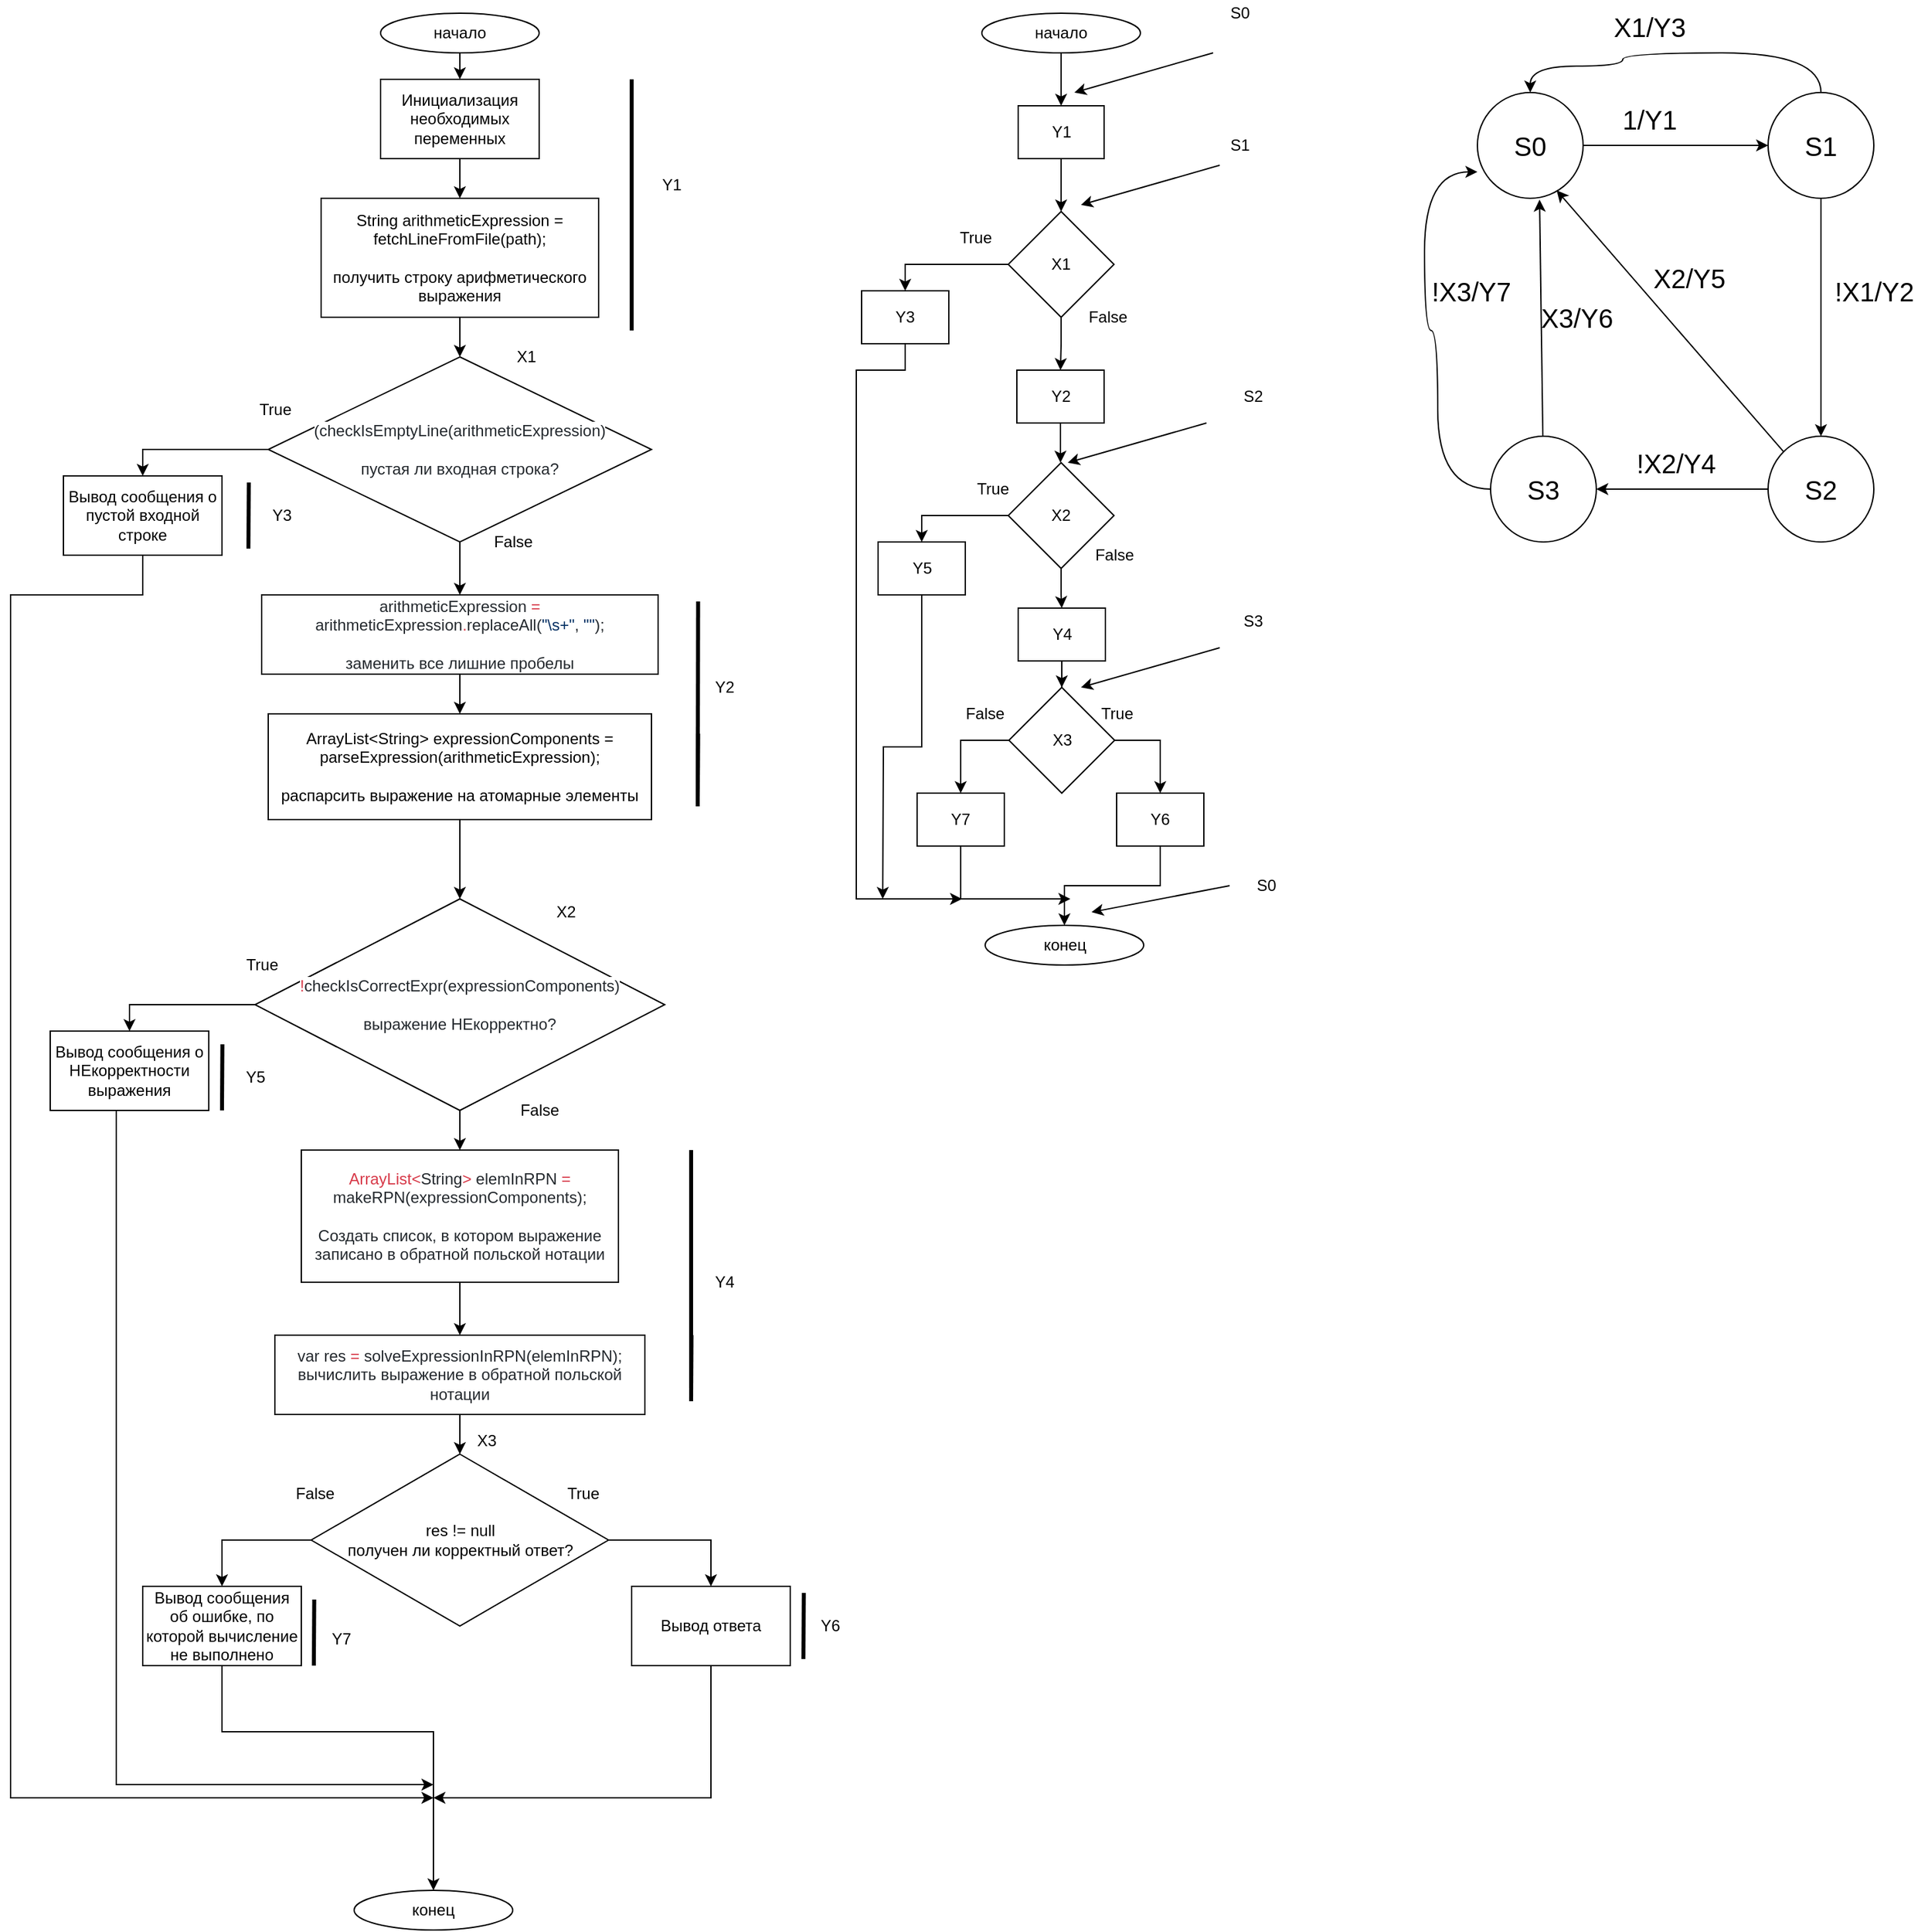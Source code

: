 <mxfile version="13.6.6" type="device"><diagram id="0X5pdIrruTc1p8o-r9AV" name="Page-1"><mxGraphModel dx="2249" dy="762" grid="1" gridSize="10" guides="1" tooltips="1" connect="1" arrows="1" fold="1" page="1" pageScale="1" pageWidth="827" pageHeight="1169" math="0" shadow="0"><root><mxCell id="0"/><mxCell id="1" parent="0"/><mxCell id="WokrP2C7Ba5T9e_m5TI--10" style="edgeStyle=orthogonalEdgeStyle;rounded=0;orthogonalLoop=1;jettySize=auto;html=1;exitX=0.5;exitY=1;exitDx=0;exitDy=0;entryX=0.5;entryY=0;entryDx=0;entryDy=0;" edge="1" parent="1" source="WokrP2C7Ba5T9e_m5TI--1" target="WokrP2C7Ba5T9e_m5TI--3"><mxGeometry relative="1" as="geometry"/></mxCell><mxCell id="WokrP2C7Ba5T9e_m5TI--1" value="начало" style="ellipse;whiteSpace=wrap;html=1;" vertex="1" parent="1"><mxGeometry x="100" y="20" width="120" height="30" as="geometry"/></mxCell><mxCell id="WokrP2C7Ba5T9e_m5TI--2" value="конец" style="ellipse;whiteSpace=wrap;html=1;" vertex="1" parent="1"><mxGeometry x="80" y="1440" width="120" height="30" as="geometry"/></mxCell><mxCell id="WokrP2C7Ba5T9e_m5TI--11" style="edgeStyle=orthogonalEdgeStyle;rounded=0;orthogonalLoop=1;jettySize=auto;html=1;entryX=0.5;entryY=0;entryDx=0;entryDy=0;" edge="1" parent="1" source="WokrP2C7Ba5T9e_m5TI--3" target="WokrP2C7Ba5T9e_m5TI--4"><mxGeometry relative="1" as="geometry"/></mxCell><mxCell id="WokrP2C7Ba5T9e_m5TI--3" value="Инициализация необходимых переменных" style="rounded=0;whiteSpace=wrap;html=1;" vertex="1" parent="1"><mxGeometry x="100" y="70" width="120" height="60" as="geometry"/></mxCell><mxCell id="WokrP2C7Ba5T9e_m5TI--12" style="edgeStyle=orthogonalEdgeStyle;rounded=0;orthogonalLoop=1;jettySize=auto;html=1;" edge="1" parent="1" source="WokrP2C7Ba5T9e_m5TI--4" target="WokrP2C7Ba5T9e_m5TI--5"><mxGeometry relative="1" as="geometry"/></mxCell><mxCell id="WokrP2C7Ba5T9e_m5TI--4" value="&lt;span style=&quot;background-color: rgb(255 , 255 , 255)&quot;&gt; &lt;/span&gt;&lt;span class=&quot;pl-smi&quot; style=&quot;box-sizing: border-box ; background-color: rgb(255 , 255 , 255)&quot;&gt;String&lt;/span&gt;&lt;span style=&quot;background-color: rgb(255 , 255 , 255)&quot;&gt; arithmeticExpression &lt;/span&gt;&lt;span class=&quot;pl-k&quot; style=&quot;box-sizing: border-box ; background-color: rgb(255 , 255 , 255)&quot;&gt;=&lt;/span&gt;&lt;span style=&quot;background-color: rgb(255 , 255 , 255)&quot;&gt; &lt;/span&gt;&lt;span class=&quot;pl-token&quot; style=&quot;box-sizing: border-box ; background-color: rgb(255 , 255 , 255)&quot;&gt;fetchLineFromFile&lt;/span&gt;&lt;span style=&quot;background-color: rgb(255 , 255 , 255)&quot;&gt;(path);&lt;br&gt;&lt;br&gt;получить строку арифметического выражения&lt;br&gt;&lt;/span&gt;" style="whiteSpace=wrap;html=1;" vertex="1" parent="1"><mxGeometry x="55" y="160" width="210" height="90" as="geometry"/></mxCell><mxCell id="WokrP2C7Ba5T9e_m5TI--13" style="edgeStyle=orthogonalEdgeStyle;rounded=0;orthogonalLoop=1;jettySize=auto;html=1;" edge="1" parent="1" source="WokrP2C7Ba5T9e_m5TI--5" target="WokrP2C7Ba5T9e_m5TI--9"><mxGeometry relative="1" as="geometry"/></mxCell><mxCell id="WokrP2C7Ba5T9e_m5TI--37" style="edgeStyle=orthogonalEdgeStyle;rounded=0;orthogonalLoop=1;jettySize=auto;html=1;exitX=0;exitY=0.5;exitDx=0;exitDy=0;" edge="1" parent="1" source="WokrP2C7Ba5T9e_m5TI--5" target="WokrP2C7Ba5T9e_m5TI--36"><mxGeometry relative="1" as="geometry"><Array as="points"><mxPoint x="-80" y="350"/></Array></mxGeometry></mxCell><mxCell id="WokrP2C7Ba5T9e_m5TI--5" value="&lt;span style=&quot;color: rgb(36 , 41 , 46) ; font-family: , &amp;#34;consolas&amp;#34; , &amp;#34;liberation mono&amp;#34; , &amp;#34;menlo&amp;#34; , monospace ; background-color: rgb(255 , 255 , 255)&quot;&gt;(&lt;/span&gt;&lt;span class=&quot;pl-token&quot; style=&quot;box-sizing: border-box ; color: rgb(36 , 41 , 46) ; font-family: , &amp;#34;consolas&amp;#34; , &amp;#34;liberation mono&amp;#34; , &amp;#34;menlo&amp;#34; , monospace ; background-color: rgb(255 , 255 , 255)&quot;&gt;checkIsEmptyLine&lt;/span&gt;&lt;span style=&quot;color: rgb(36 , 41 , 46) ; font-family: , &amp;#34;consolas&amp;#34; , &amp;#34;liberation mono&amp;#34; , &amp;#34;menlo&amp;#34; , monospace ; background-color: rgb(255 , 255 , 255)&quot;&gt;(arithmeticExpression)&lt;br&gt;&lt;br&gt;пустая ли входная строка?&lt;br&gt;&lt;/span&gt;" style="rhombus;whiteSpace=wrap;html=1;" vertex="1" parent="1"><mxGeometry x="15" y="280" width="290" height="140" as="geometry"/></mxCell><mxCell id="WokrP2C7Ba5T9e_m5TI--6" value="True" style="text;html=1;align=center;verticalAlign=middle;resizable=0;points=[];autosize=1;" vertex="1" parent="1"><mxGeometry y="310" width="40" height="20" as="geometry"/></mxCell><mxCell id="WokrP2C7Ba5T9e_m5TI--8" value="False" style="text;html=1;align=center;verticalAlign=middle;resizable=0;points=[];autosize=1;" vertex="1" parent="1"><mxGeometry x="180" y="410" width="40" height="20" as="geometry"/></mxCell><mxCell id="WokrP2C7Ba5T9e_m5TI--15" style="edgeStyle=orthogonalEdgeStyle;rounded=0;orthogonalLoop=1;jettySize=auto;html=1;" edge="1" parent="1" source="WokrP2C7Ba5T9e_m5TI--9" target="WokrP2C7Ba5T9e_m5TI--14"><mxGeometry relative="1" as="geometry"/></mxCell><mxCell id="WokrP2C7Ba5T9e_m5TI--9" value="&lt;span style=&quot;color: rgb(36 , 41 , 46) ; font-family: , &amp;#34;consolas&amp;#34; , &amp;#34;liberation mono&amp;#34; , &amp;#34;menlo&amp;#34; , monospace ; background-color: rgb(255 , 255 , 255)&quot;&gt;arithmeticExpression &lt;/span&gt;&lt;span class=&quot;pl-k&quot; style=&quot;box-sizing: border-box ; color: rgb(215 , 58 , 73) ; font-family: , &amp;#34;consolas&amp;#34; , &amp;#34;liberation mono&amp;#34; , &amp;#34;menlo&amp;#34; , monospace ; background-color: rgb(255 , 255 , 255)&quot;&gt;=&lt;/span&gt;&lt;span style=&quot;color: rgb(36 , 41 , 46) ; font-family: , &amp;#34;consolas&amp;#34; , &amp;#34;liberation mono&amp;#34; , &amp;#34;menlo&amp;#34; , monospace ; background-color: rgb(255 , 255 , 255)&quot;&gt; arithmeticExpression&lt;/span&gt;&lt;span class=&quot;pl-k&quot; style=&quot;box-sizing: border-box ; color: rgb(215 , 58 , 73) ; font-family: , &amp;#34;consolas&amp;#34; , &amp;#34;liberation mono&amp;#34; , &amp;#34;menlo&amp;#34; , monospace ; background-color: rgb(255 , 255 , 255)&quot;&gt;.&lt;/span&gt;&lt;span style=&quot;color: rgb(36 , 41 , 46) ; font-family: , &amp;#34;consolas&amp;#34; , &amp;#34;liberation mono&amp;#34; , &amp;#34;menlo&amp;#34; , monospace ; background-color: rgb(255 , 255 , 255)&quot;&gt;replaceAll(&lt;/span&gt;&lt;span class=&quot;pl-s&quot; style=&quot;box-sizing: border-box ; color: rgb(3 , 47 , 98) ; font-family: , &amp;#34;consolas&amp;#34; , &amp;#34;liberation mono&amp;#34; , &amp;#34;menlo&amp;#34; , monospace ; background-color: rgb(255 , 255 , 255)&quot;&gt;&lt;span class=&quot;pl-pds&quot; style=&quot;box-sizing: border-box&quot;&gt;&quot;&lt;/span&gt;&lt;span class=&quot;pl-cce&quot; style=&quot;box-sizing: border-box&quot;&gt;\\&lt;/span&gt;s+&lt;span class=&quot;pl-pds&quot; style=&quot;box-sizing: border-box&quot;&gt;&quot;&lt;/span&gt;&lt;/span&gt;&lt;span style=&quot;color: rgb(36 , 41 , 46) ; font-family: , &amp;#34;consolas&amp;#34; , &amp;#34;liberation mono&amp;#34; , &amp;#34;menlo&amp;#34; , monospace ; background-color: rgb(255 , 255 , 255)&quot;&gt;, &lt;/span&gt;&lt;span class=&quot;pl-s&quot; style=&quot;box-sizing: border-box ; color: rgb(3 , 47 , 98) ; font-family: , &amp;#34;consolas&amp;#34; , &amp;#34;liberation mono&amp;#34; , &amp;#34;menlo&amp;#34; , monospace ; background-color: rgb(255 , 255 , 255)&quot;&gt;&lt;span class=&quot;pl-pds&quot; style=&quot;box-sizing: border-box&quot;&gt;&quot;&lt;/span&gt;&lt;span class=&quot;pl-pds&quot; style=&quot;box-sizing: border-box&quot;&gt;&quot;&lt;/span&gt;&lt;/span&gt;&lt;span style=&quot;color: rgb(36 , 41 , 46) ; font-family: , &amp;#34;consolas&amp;#34; , &amp;#34;liberation mono&amp;#34; , &amp;#34;menlo&amp;#34; , monospace ; background-color: rgb(255 , 255 , 255)&quot;&gt;);&lt;br&gt;&lt;br&gt;заменить все лишние пробелы&lt;br&gt;&lt;/span&gt;" style="whiteSpace=wrap;html=1;" vertex="1" parent="1"><mxGeometry x="10" y="460" width="300" height="60" as="geometry"/></mxCell><mxCell id="WokrP2C7Ba5T9e_m5TI--21" style="edgeStyle=orthogonalEdgeStyle;rounded=0;orthogonalLoop=1;jettySize=auto;html=1;entryX=0.5;entryY=0;entryDx=0;entryDy=0;" edge="1" parent="1" source="WokrP2C7Ba5T9e_m5TI--14" target="WokrP2C7Ba5T9e_m5TI--16"><mxGeometry relative="1" as="geometry"/></mxCell><mxCell id="WokrP2C7Ba5T9e_m5TI--14" value="&lt;span style=&quot;background-color: rgb(255 , 255 , 255)&quot;&gt; &lt;/span&gt;&lt;span class=&quot;pl-k&quot; style=&quot;box-sizing: border-box ; background-color: rgb(255 , 255 , 255)&quot;&gt;ArrayList&amp;lt;&lt;span class=&quot;pl-smi&quot; style=&quot;box-sizing: border-box&quot;&gt;String&lt;/span&gt;&amp;gt;&lt;/span&gt;&lt;span style=&quot;background-color: rgb(255 , 255 , 255)&quot;&gt; expressionComponents &lt;/span&gt;&lt;span class=&quot;pl-k&quot; style=&quot;box-sizing: border-box ; background-color: rgb(255 , 255 , 255)&quot;&gt;=&lt;/span&gt;&lt;span style=&quot;background-color: rgb(255 , 255 , 255)&quot;&gt; &lt;/span&gt;&lt;span class=&quot;pl-token&quot; style=&quot;box-sizing: border-box ; background-color: rgb(255 , 255 , 255)&quot;&gt;parseExpression&lt;/span&gt;&lt;span style=&quot;background-color: rgb(255 , 255 , 255)&quot;&gt;(arithmeticExpression);&lt;br&gt;&lt;br&gt;распарсить выражение на атомарные элементы&lt;br&gt;&lt;/span&gt;" style="whiteSpace=wrap;html=1;" vertex="1" parent="1"><mxGeometry x="15" y="550" width="290" height="80" as="geometry"/></mxCell><mxCell id="WokrP2C7Ba5T9e_m5TI--23" style="edgeStyle=orthogonalEdgeStyle;rounded=0;orthogonalLoop=1;jettySize=auto;html=1;entryX=0.5;entryY=0;entryDx=0;entryDy=0;" edge="1" parent="1" source="WokrP2C7Ba5T9e_m5TI--16" target="WokrP2C7Ba5T9e_m5TI--22"><mxGeometry relative="1" as="geometry"/></mxCell><mxCell id="WokrP2C7Ba5T9e_m5TI--35" style="edgeStyle=orthogonalEdgeStyle;rounded=0;orthogonalLoop=1;jettySize=auto;html=1;entryX=0.5;entryY=0;entryDx=0;entryDy=0;" edge="1" parent="1" source="WokrP2C7Ba5T9e_m5TI--16" target="WokrP2C7Ba5T9e_m5TI--34"><mxGeometry relative="1" as="geometry"/></mxCell><mxCell id="WokrP2C7Ba5T9e_m5TI--16" value="&lt;span class=&quot;pl-k&quot; style=&quot;box-sizing: border-box ; color: rgb(215 , 58 , 73) ; font-family: , &amp;#34;consolas&amp;#34; , &amp;#34;liberation mono&amp;#34; , &amp;#34;menlo&amp;#34; , monospace ; background-color: rgb(255 , 255 , 255)&quot;&gt;!&lt;/span&gt;&lt;span style=&quot;color: rgb(36 , 41 , 46) ; font-family: , &amp;#34;consolas&amp;#34; , &amp;#34;liberation mono&amp;#34; , &amp;#34;menlo&amp;#34; , monospace ; background-color: rgb(255 , 255 , 255)&quot;&gt;&lt;/span&gt;&lt;span class=&quot;pl-token&quot; style=&quot;box-sizing: border-box ; color: rgb(36 , 41 , 46) ; font-family: , &amp;#34;consolas&amp;#34; , &amp;#34;liberation mono&amp;#34; , &amp;#34;menlo&amp;#34; , monospace ; background-color: rgb(255 , 255 , 255)&quot;&gt;checkIsCorrectExpr&lt;/span&gt;&lt;span style=&quot;color: rgb(36 , 41 , 46) ; font-family: , &amp;#34;consolas&amp;#34; , &amp;#34;liberation mono&amp;#34; , &amp;#34;menlo&amp;#34; , monospace ; background-color: rgb(255 , 255 , 255)&quot;&gt;(expressionComponents)&lt;br&gt;&lt;br&gt;выражение НЕкорректно?&lt;br&gt;&lt;/span&gt;" style="rhombus;whiteSpace=wrap;html=1;" vertex="1" parent="1"><mxGeometry x="5" y="690" width="310" height="160" as="geometry"/></mxCell><mxCell id="WokrP2C7Ba5T9e_m5TI--17" value="True" style="text;html=1;align=center;verticalAlign=middle;resizable=0;points=[];autosize=1;" vertex="1" parent="1"><mxGeometry x="-10" y="730" width="40" height="20" as="geometry"/></mxCell><mxCell id="WokrP2C7Ba5T9e_m5TI--20" value="False" style="text;html=1;align=center;verticalAlign=middle;resizable=0;points=[];autosize=1;" vertex="1" parent="1"><mxGeometry x="200" y="840" width="40" height="20" as="geometry"/></mxCell><mxCell id="WokrP2C7Ba5T9e_m5TI--25" style="edgeStyle=orthogonalEdgeStyle;rounded=0;orthogonalLoop=1;jettySize=auto;html=1;entryX=0.5;entryY=0;entryDx=0;entryDy=0;" edge="1" parent="1" source="WokrP2C7Ba5T9e_m5TI--22" target="WokrP2C7Ba5T9e_m5TI--24"><mxGeometry relative="1" as="geometry"/></mxCell><mxCell id="WokrP2C7Ba5T9e_m5TI--22" value="&lt;span class=&quot;pl-k&quot; style=&quot;box-sizing: border-box ; color: rgb(215 , 58 , 73) ; font-family: , &amp;#34;consolas&amp;#34; , &amp;#34;liberation mono&amp;#34; , &amp;#34;menlo&amp;#34; , monospace ; background-color: rgb(255 , 255 , 255)&quot;&gt;ArrayList&amp;lt;&lt;span class=&quot;pl-smi&quot; style=&quot;box-sizing: border-box ; color: rgb(36 , 41 , 46)&quot;&gt;String&lt;/span&gt;&amp;gt;&lt;/span&gt;&lt;span style=&quot;color: rgb(36 , 41 , 46) ; font-family: , &amp;#34;consolas&amp;#34; , &amp;#34;liberation mono&amp;#34; , &amp;#34;menlo&amp;#34; , monospace ; background-color: rgb(255 , 255 , 255)&quot;&gt; elemInRPN &lt;/span&gt;&lt;span class=&quot;pl-k&quot; style=&quot;box-sizing: border-box ; color: rgb(215 , 58 , 73) ; font-family: , &amp;#34;consolas&amp;#34; , &amp;#34;liberation mono&amp;#34; , &amp;#34;menlo&amp;#34; , monospace ; background-color: rgb(255 , 255 , 255)&quot;&gt;=&lt;/span&gt;&lt;span style=&quot;color: rgb(36 , 41 , 46) ; font-family: , &amp;#34;consolas&amp;#34; , &amp;#34;liberation mono&amp;#34; , &amp;#34;menlo&amp;#34; , monospace ; background-color: rgb(255 , 255 , 255)&quot;&gt; &lt;/span&gt;&lt;span class=&quot;pl-token&quot; style=&quot;box-sizing: border-box ; color: rgb(36 , 41 , 46) ; font-family: , &amp;#34;consolas&amp;#34; , &amp;#34;liberation mono&amp;#34; , &amp;#34;menlo&amp;#34; , monospace ; background-color: rgb(255 , 255 , 255)&quot;&gt;makeRPN&lt;/span&gt;&lt;span style=&quot;color: rgb(36 , 41 , 46) ; font-family: , &amp;#34;consolas&amp;#34; , &amp;#34;liberation mono&amp;#34; , &amp;#34;menlo&amp;#34; , monospace ; background-color: rgb(255 , 255 , 255)&quot;&gt;(expressionComponents);&lt;br&gt;&lt;br&gt;Создать список, в котором выражение записано в обратной польской нотации&lt;br&gt;&lt;/span&gt;" style="whiteSpace=wrap;html=1;" vertex="1" parent="1"><mxGeometry x="40" y="880" width="240" height="100" as="geometry"/></mxCell><mxCell id="WokrP2C7Ba5T9e_m5TI--28" style="edgeStyle=orthogonalEdgeStyle;rounded=0;orthogonalLoop=1;jettySize=auto;html=1;entryX=0.5;entryY=0;entryDx=0;entryDy=0;" edge="1" parent="1" source="WokrP2C7Ba5T9e_m5TI--24" target="WokrP2C7Ba5T9e_m5TI--26"><mxGeometry relative="1" as="geometry"/></mxCell><mxCell id="WokrP2C7Ba5T9e_m5TI--24" value="&lt;span style=&quot;color: rgb(36 , 41 , 46) ; font-family: , &amp;#34;consolas&amp;#34; , &amp;#34;liberation mono&amp;#34; , &amp;#34;menlo&amp;#34; , monospace ; background-color: rgb(255 , 255 , 255)&quot;&gt;var res &lt;/span&gt;&lt;span class=&quot;pl-k&quot; style=&quot;box-sizing: border-box ; color: rgb(215 , 58 , 73) ; font-family: , &amp;#34;consolas&amp;#34; , &amp;#34;liberation mono&amp;#34; , &amp;#34;menlo&amp;#34; , monospace ; background-color: rgb(255 , 255 , 255)&quot;&gt;=&lt;/span&gt;&lt;span style=&quot;color: rgb(36 , 41 , 46) ; font-family: , &amp;#34;consolas&amp;#34; , &amp;#34;liberation mono&amp;#34; , &amp;#34;menlo&amp;#34; , monospace ; background-color: rgb(255 , 255 , 255)&quot;&gt; &lt;/span&gt;&lt;span class=&quot;pl-token&quot; style=&quot;box-sizing: border-box ; color: rgb(36 , 41 , 46) ; font-family: , &amp;#34;consolas&amp;#34; , &amp;#34;liberation mono&amp;#34; , &amp;#34;menlo&amp;#34; , monospace ; background-color: rgb(255 , 255 , 255)&quot;&gt;solveExpressionInRPN&lt;/span&gt;&lt;span style=&quot;color: rgb(36 , 41 , 46) ; font-family: , &amp;#34;consolas&amp;#34; , &amp;#34;liberation mono&amp;#34; , &amp;#34;menlo&amp;#34; , monospace ; background-color: rgb(255 , 255 , 255)&quot;&gt;(elemInRPN);&lt;br&gt;вычислить выражение в обратной польской нотации&lt;br&gt;&lt;/span&gt;" style="whiteSpace=wrap;html=1;" vertex="1" parent="1"><mxGeometry x="20" y="1020" width="280" height="60" as="geometry"/></mxCell><mxCell id="WokrP2C7Ba5T9e_m5TI--30" style="edgeStyle=orthogonalEdgeStyle;rounded=0;orthogonalLoop=1;jettySize=auto;html=1;entryX=0.5;entryY=0;entryDx=0;entryDy=0;" edge="1" parent="1" source="WokrP2C7Ba5T9e_m5TI--26" target="WokrP2C7Ba5T9e_m5TI--29"><mxGeometry relative="1" as="geometry"/></mxCell><mxCell id="WokrP2C7Ba5T9e_m5TI--33" style="edgeStyle=orthogonalEdgeStyle;rounded=0;orthogonalLoop=1;jettySize=auto;html=1;entryX=0.5;entryY=0;entryDx=0;entryDy=0;" edge="1" parent="1" source="WokrP2C7Ba5T9e_m5TI--26" target="WokrP2C7Ba5T9e_m5TI--32"><mxGeometry relative="1" as="geometry"/></mxCell><mxCell id="WokrP2C7Ba5T9e_m5TI--26" value="&lt;span style=&quot;background-color: rgb(255 , 255 , 255)&quot;&gt;res &lt;/span&gt;&lt;span class=&quot;pl-k&quot; style=&quot;box-sizing: border-box ; background-color: rgb(255 , 255 , 255)&quot;&gt;!=&lt;/span&gt;&lt;span style=&quot;background-color: rgb(255 , 255 , 255)&quot;&gt; &lt;/span&gt;&lt;span class=&quot;pl-c1&quot; style=&quot;box-sizing: border-box ; background-color: rgb(255 , 255 , 255)&quot;&gt;null&lt;br&gt;получен ли корректный ответ?&lt;br&gt;&lt;/span&gt;" style="rhombus;whiteSpace=wrap;html=1;" vertex="1" parent="1"><mxGeometry x="47.5" y="1110" width="225" height="130" as="geometry"/></mxCell><mxCell id="WokrP2C7Ba5T9e_m5TI--27" value="True" style="text;html=1;align=center;verticalAlign=middle;resizable=0;points=[];autosize=1;" vertex="1" parent="1"><mxGeometry x="232.5" y="1130" width="40" height="20" as="geometry"/></mxCell><mxCell id="WokrP2C7Ba5T9e_m5TI--40" style="edgeStyle=orthogonalEdgeStyle;rounded=0;orthogonalLoop=1;jettySize=auto;html=1;" edge="1" parent="1" source="WokrP2C7Ba5T9e_m5TI--29"><mxGeometry relative="1" as="geometry"><mxPoint x="140" y="1370" as="targetPoint"/><Array as="points"><mxPoint x="350" y="1370"/></Array></mxGeometry></mxCell><mxCell id="WokrP2C7Ba5T9e_m5TI--29" value="Вывод ответа" style="rounded=0;whiteSpace=wrap;html=1;" vertex="1" parent="1"><mxGeometry x="290" y="1210" width="120" height="60" as="geometry"/></mxCell><mxCell id="WokrP2C7Ba5T9e_m5TI--31" value="False" style="text;html=1;align=center;verticalAlign=middle;resizable=0;points=[];autosize=1;" vertex="1" parent="1"><mxGeometry x="30" y="1130" width="40" height="20" as="geometry"/></mxCell><mxCell id="WokrP2C7Ba5T9e_m5TI--39" style="edgeStyle=orthogonalEdgeStyle;rounded=0;orthogonalLoop=1;jettySize=auto;html=1;" edge="1" parent="1" source="WokrP2C7Ba5T9e_m5TI--32"><mxGeometry relative="1" as="geometry"><mxPoint x="140" y="1440" as="targetPoint"/><Array as="points"><mxPoint x="-20" y="1320"/><mxPoint x="140" y="1320"/></Array></mxGeometry></mxCell><mxCell id="WokrP2C7Ba5T9e_m5TI--32" value="Вывод сообщения об ошибке, по которой вычисление не выполнено" style="whiteSpace=wrap;html=1;" vertex="1" parent="1"><mxGeometry x="-80" y="1210" width="120" height="60" as="geometry"/></mxCell><mxCell id="WokrP2C7Ba5T9e_m5TI--41" style="edgeStyle=orthogonalEdgeStyle;rounded=0;orthogonalLoop=1;jettySize=auto;html=1;" edge="1" parent="1" source="WokrP2C7Ba5T9e_m5TI--34"><mxGeometry relative="1" as="geometry"><mxPoint x="140" y="1360" as="targetPoint"/><Array as="points"><mxPoint x="-100" y="1360"/></Array></mxGeometry></mxCell><mxCell id="WokrP2C7Ba5T9e_m5TI--34" value="Вывод сообщения о НЕкорректности выражения" style="whiteSpace=wrap;html=1;" vertex="1" parent="1"><mxGeometry x="-150" y="790" width="120" height="60" as="geometry"/></mxCell><mxCell id="WokrP2C7Ba5T9e_m5TI--38" style="edgeStyle=orthogonalEdgeStyle;rounded=0;orthogonalLoop=1;jettySize=auto;html=1;" edge="1" parent="1" source="WokrP2C7Ba5T9e_m5TI--36"><mxGeometry relative="1" as="geometry"><mxPoint x="140" y="1370" as="targetPoint"/><Array as="points"><mxPoint x="-80" y="460"/><mxPoint x="-180" y="460"/><mxPoint x="-180" y="1370"/><mxPoint x="140" y="1370"/></Array></mxGeometry></mxCell><mxCell id="WokrP2C7Ba5T9e_m5TI--36" value="Вывод сообщения о пустой входной строке" style="whiteSpace=wrap;html=1;" vertex="1" parent="1"><mxGeometry x="-140" y="370" width="120" height="60" as="geometry"/></mxCell><mxCell id="WokrP2C7Ba5T9e_m5TI--42" value="" style="endArrow=none;html=1;strokeWidth=3;" edge="1" parent="1"><mxGeometry width="50" height="50" relative="1" as="geometry"><mxPoint x="290" y="260" as="sourcePoint"/><mxPoint x="290" y="70" as="targetPoint"/></mxGeometry></mxCell><mxCell id="WokrP2C7Ba5T9e_m5TI--44" value="X1" style="text;html=1;align=center;verticalAlign=middle;resizable=0;points=[];autosize=1;" vertex="1" parent="1"><mxGeometry x="195" y="270" width="30" height="20" as="geometry"/></mxCell><mxCell id="WokrP2C7Ba5T9e_m5TI--45" value="" style="endArrow=none;html=1;strokeWidth=3;" edge="1" parent="1"><mxGeometry width="50" height="50" relative="1" as="geometry"><mxPoint x="340" y="620" as="sourcePoint"/><mxPoint x="340.29" y="465" as="targetPoint"/></mxGeometry></mxCell><mxCell id="WokrP2C7Ba5T9e_m5TI--46" value="Y2" style="text;html=1;align=center;verticalAlign=middle;resizable=0;points=[];autosize=1;" vertex="1" parent="1"><mxGeometry x="345" y="520" width="30" height="20" as="geometry"/></mxCell><mxCell id="WokrP2C7Ba5T9e_m5TI--47" value="" style="endArrow=none;html=1;strokeWidth=3;" edge="1" parent="1"><mxGeometry width="50" height="50" relative="1" as="geometry"><mxPoint x="340" y="615" as="sourcePoint"/><mxPoint x="340.29" y="565" as="targetPoint"/></mxGeometry></mxCell><mxCell id="WokrP2C7Ba5T9e_m5TI--48" value="" style="endArrow=none;html=1;strokeWidth=3;" edge="1" parent="1"><mxGeometry width="50" height="50" relative="1" as="geometry"><mxPoint y="425" as="sourcePoint"/><mxPoint x="0.29" y="375" as="targetPoint"/></mxGeometry></mxCell><mxCell id="WokrP2C7Ba5T9e_m5TI--49" value="Y3" style="text;html=1;align=center;verticalAlign=middle;resizable=0;points=[];autosize=1;" vertex="1" parent="1"><mxGeometry x="10" y="390" width="30" height="20" as="geometry"/></mxCell><mxCell id="WokrP2C7Ba5T9e_m5TI--50" value="X2" style="text;html=1;align=center;verticalAlign=middle;resizable=0;points=[];autosize=1;" vertex="1" parent="1"><mxGeometry x="225" y="690" width="30" height="20" as="geometry"/></mxCell><mxCell id="WokrP2C7Ba5T9e_m5TI--52" value="" style="endArrow=none;html=1;strokeWidth=3;" edge="1" parent="1"><mxGeometry width="50" height="50" relative="1" as="geometry"><mxPoint x="335" y="1060" as="sourcePoint"/><mxPoint x="335" y="880" as="targetPoint"/></mxGeometry></mxCell><mxCell id="WokrP2C7Ba5T9e_m5TI--53" value="Y4" style="text;html=1;align=center;verticalAlign=middle;resizable=0;points=[];autosize=1;" vertex="1" parent="1"><mxGeometry x="345" y="970" width="30" height="20" as="geometry"/></mxCell><mxCell id="WokrP2C7Ba5T9e_m5TI--54" value="" style="endArrow=none;html=1;strokeWidth=3;" edge="1" parent="1"><mxGeometry width="50" height="50" relative="1" as="geometry"><mxPoint x="335" y="1070" as="sourcePoint"/><mxPoint x="335.29" y="1020" as="targetPoint"/></mxGeometry></mxCell><mxCell id="WokrP2C7Ba5T9e_m5TI--55" value="" style="endArrow=none;html=1;strokeWidth=3;" edge="1" parent="1"><mxGeometry width="50" height="50" relative="1" as="geometry"><mxPoint x="-20" y="850" as="sourcePoint"/><mxPoint x="-19.71" y="800" as="targetPoint"/></mxGeometry></mxCell><mxCell id="WokrP2C7Ba5T9e_m5TI--56" value="Y5" style="text;html=1;align=center;verticalAlign=middle;resizable=0;points=[];autosize=1;" vertex="1" parent="1"><mxGeometry x="-10" y="815" width="30" height="20" as="geometry"/></mxCell><mxCell id="WokrP2C7Ba5T9e_m5TI--57" value="X3" style="text;html=1;align=center;verticalAlign=middle;resizable=0;points=[];autosize=1;" vertex="1" parent="1"><mxGeometry x="165" y="1090" width="30" height="20" as="geometry"/></mxCell><mxCell id="WokrP2C7Ba5T9e_m5TI--58" value="" style="endArrow=none;html=1;strokeWidth=3;" edge="1" parent="1"><mxGeometry width="50" height="50" relative="1" as="geometry"><mxPoint x="49.5" y="1270" as="sourcePoint"/><mxPoint x="49.79" y="1220" as="targetPoint"/></mxGeometry></mxCell><mxCell id="WokrP2C7Ba5T9e_m5TI--59" value="" style="endArrow=none;html=1;strokeWidth=3;" edge="1" parent="1"><mxGeometry width="50" height="50" relative="1" as="geometry"><mxPoint x="420" y="1265" as="sourcePoint"/><mxPoint x="420.29" y="1215" as="targetPoint"/></mxGeometry></mxCell><mxCell id="WokrP2C7Ba5T9e_m5TI--60" value="Y6" style="text;html=1;align=center;verticalAlign=middle;resizable=0;points=[];autosize=1;" vertex="1" parent="1"><mxGeometry x="425" y="1230" width="30" height="20" as="geometry"/></mxCell><mxCell id="WokrP2C7Ba5T9e_m5TI--61" value="Y7" style="text;html=1;align=center;verticalAlign=middle;resizable=0;points=[];autosize=1;" vertex="1" parent="1"><mxGeometry x="55" y="1240" width="30" height="20" as="geometry"/></mxCell><mxCell id="WokrP2C7Ba5T9e_m5TI--62" value="Y1" style="text;html=1;align=center;verticalAlign=middle;resizable=0;points=[];autosize=1;" vertex="1" parent="1"><mxGeometry x="305" y="140" width="30" height="20" as="geometry"/></mxCell><mxCell id="WokrP2C7Ba5T9e_m5TI--63" style="edgeStyle=orthogonalEdgeStyle;rounded=0;orthogonalLoop=1;jettySize=auto;html=1;exitX=0.5;exitY=1;exitDx=0;exitDy=0;entryX=0.5;entryY=0;entryDx=0;entryDy=0;" edge="1" source="WokrP2C7Ba5T9e_m5TI--64" target="WokrP2C7Ba5T9e_m5TI--66" parent="1"><mxGeometry relative="1" as="geometry"/></mxCell><mxCell id="WokrP2C7Ba5T9e_m5TI--64" value="начало" style="ellipse;whiteSpace=wrap;html=1;" vertex="1" parent="1"><mxGeometry x="555" y="20" width="120" height="30" as="geometry"/></mxCell><mxCell id="WokrP2C7Ba5T9e_m5TI--72" style="edgeStyle=orthogonalEdgeStyle;rounded=0;orthogonalLoop=1;jettySize=auto;html=1;entryX=0.5;entryY=0;entryDx=0;entryDy=0;strokeWidth=1;" edge="1" parent="1" source="WokrP2C7Ba5T9e_m5TI--66" target="WokrP2C7Ba5T9e_m5TI--70"><mxGeometry relative="1" as="geometry"/></mxCell><mxCell id="WokrP2C7Ba5T9e_m5TI--66" value="Y1" style="rounded=0;whiteSpace=wrap;html=1;" vertex="1" parent="1"><mxGeometry x="582.5" y="90" width="65" height="40" as="geometry"/></mxCell><mxCell id="WokrP2C7Ba5T9e_m5TI--77" style="edgeStyle=orthogonalEdgeStyle;rounded=0;orthogonalLoop=1;jettySize=auto;html=1;entryX=0.5;entryY=0;entryDx=0;entryDy=0;strokeWidth=1;" edge="1" parent="1" source="WokrP2C7Ba5T9e_m5TI--70" target="WokrP2C7Ba5T9e_m5TI--75"><mxGeometry relative="1" as="geometry"/></mxCell><mxCell id="WokrP2C7Ba5T9e_m5TI--79" style="edgeStyle=orthogonalEdgeStyle;rounded=0;orthogonalLoop=1;jettySize=auto;html=1;entryX=0.5;entryY=0;entryDx=0;entryDy=0;strokeWidth=1;" edge="1" parent="1" source="WokrP2C7Ba5T9e_m5TI--70" target="WokrP2C7Ba5T9e_m5TI--76"><mxGeometry relative="1" as="geometry"/></mxCell><mxCell id="WokrP2C7Ba5T9e_m5TI--70" value="X1" style="rhombus;whiteSpace=wrap;html=1;" vertex="1" parent="1"><mxGeometry x="575" y="170" width="80" height="80" as="geometry"/></mxCell><mxCell id="WokrP2C7Ba5T9e_m5TI--73" value="False" style="text;html=1;align=center;verticalAlign=middle;resizable=0;points=[];autosize=1;" vertex="1" parent="1"><mxGeometry x="630" y="240" width="40" height="20" as="geometry"/></mxCell><mxCell id="WokrP2C7Ba5T9e_m5TI--74" value="True" style="text;html=1;align=center;verticalAlign=middle;resizable=0;points=[];autosize=1;" vertex="1" parent="1"><mxGeometry x="530" y="180" width="40" height="20" as="geometry"/></mxCell><mxCell id="WokrP2C7Ba5T9e_m5TI--75" value="Y4" style="whiteSpace=wrap;html=1;" vertex="1" parent="1"><mxGeometry x="464" y="230" width="66" height="40" as="geometry"/></mxCell><mxCell id="WokrP2C7Ba5T9e_m5TI--80" style="edgeStyle=orthogonalEdgeStyle;rounded=0;orthogonalLoop=1;jettySize=auto;html=1;entryX=0.5;entryY=0;entryDx=0;entryDy=0;strokeWidth=1;" edge="1" parent="1" source="WokrP2C7Ba5T9e_m5TI--76"><mxGeometry relative="1" as="geometry"><mxPoint x="614.5" y="360" as="targetPoint"/></mxGeometry></mxCell><mxCell id="WokrP2C7Ba5T9e_m5TI--76" value="Y2" style="whiteSpace=wrap;html=1;" vertex="1" parent="1"><mxGeometry x="581.5" y="290" width="66" height="40" as="geometry"/></mxCell><mxCell id="WokrP2C7Ba5T9e_m5TI--88" style="edgeStyle=orthogonalEdgeStyle;rounded=0;orthogonalLoop=1;jettySize=auto;html=1;entryX=0.5;entryY=0;entryDx=0;entryDy=0;strokeWidth=1;" edge="1" parent="1" source="WokrP2C7Ba5T9e_m5TI--82" target="WokrP2C7Ba5T9e_m5TI--87"><mxGeometry relative="1" as="geometry"/></mxCell><mxCell id="WokrP2C7Ba5T9e_m5TI--91" style="edgeStyle=orthogonalEdgeStyle;rounded=0;orthogonalLoop=1;jettySize=auto;html=1;entryX=0.5;entryY=0;entryDx=0;entryDy=0;strokeWidth=1;" edge="1" parent="1" source="WokrP2C7Ba5T9e_m5TI--82" target="WokrP2C7Ba5T9e_m5TI--89"><mxGeometry relative="1" as="geometry"/></mxCell><mxCell id="WokrP2C7Ba5T9e_m5TI--82" value="X2" style="rhombus;whiteSpace=wrap;html=1;" vertex="1" parent="1"><mxGeometry x="575" y="360" width="80" height="80" as="geometry"/></mxCell><mxCell id="WokrP2C7Ba5T9e_m5TI--84" value="False" style="text;html=1;align=center;verticalAlign=middle;resizable=0;points=[];autosize=1;" vertex="1" parent="1"><mxGeometry x="635" y="420" width="40" height="20" as="geometry"/></mxCell><mxCell id="WokrP2C7Ba5T9e_m5TI--85" value="True" style="text;html=1;align=center;verticalAlign=middle;resizable=0;points=[];autosize=1;" vertex="1" parent="1"><mxGeometry x="542.5" y="370" width="40" height="20" as="geometry"/></mxCell><mxCell id="WokrP2C7Ba5T9e_m5TI--115" style="edgeStyle=orthogonalEdgeStyle;rounded=0;orthogonalLoop=1;jettySize=auto;html=1;strokeWidth=1;" edge="1" parent="1" source="WokrP2C7Ba5T9e_m5TI--87"><mxGeometry relative="1" as="geometry"><mxPoint x="480" y="690" as="targetPoint"/></mxGeometry></mxCell><mxCell id="WokrP2C7Ba5T9e_m5TI--87" value="Y5" style="whiteSpace=wrap;html=1;" vertex="1" parent="1"><mxGeometry x="476.5" y="420" width="66" height="40" as="geometry"/></mxCell><mxCell id="WokrP2C7Ba5T9e_m5TI--113" style="edgeStyle=orthogonalEdgeStyle;rounded=0;orthogonalLoop=1;jettySize=auto;html=1;entryX=0.5;entryY=0;entryDx=0;entryDy=0;strokeWidth=1;" edge="1" parent="1" source="WokrP2C7Ba5T9e_m5TI--89" target="WokrP2C7Ba5T9e_m5TI--93"><mxGeometry relative="1" as="geometry"/></mxCell><mxCell id="WokrP2C7Ba5T9e_m5TI--89" value="Y4" style="whiteSpace=wrap;html=1;" vertex="1" parent="1"><mxGeometry x="582.5" y="470" width="66" height="40" as="geometry"/></mxCell><mxCell id="WokrP2C7Ba5T9e_m5TI--99" style="edgeStyle=orthogonalEdgeStyle;rounded=0;orthogonalLoop=1;jettySize=auto;html=1;entryX=0.5;entryY=0;entryDx=0;entryDy=0;strokeWidth=1;" edge="1" parent="1" source="WokrP2C7Ba5T9e_m5TI--93" target="WokrP2C7Ba5T9e_m5TI--98"><mxGeometry relative="1" as="geometry"><Array as="points"><mxPoint x="690" y="570"/></Array></mxGeometry></mxCell><mxCell id="WokrP2C7Ba5T9e_m5TI--100" style="edgeStyle=orthogonalEdgeStyle;rounded=0;orthogonalLoop=1;jettySize=auto;html=1;entryX=0.5;entryY=0;entryDx=0;entryDy=0;strokeWidth=1;" edge="1" parent="1" source="WokrP2C7Ba5T9e_m5TI--93" target="WokrP2C7Ba5T9e_m5TI--97"><mxGeometry relative="1" as="geometry"/></mxCell><mxCell id="WokrP2C7Ba5T9e_m5TI--93" value="X3" style="rhombus;whiteSpace=wrap;html=1;" vertex="1" parent="1"><mxGeometry x="575.5" y="530" width="80" height="80" as="geometry"/></mxCell><mxCell id="WokrP2C7Ba5T9e_m5TI--95" value="True" style="text;html=1;align=center;verticalAlign=middle;resizable=0;points=[];autosize=1;" vertex="1" parent="1"><mxGeometry x="637" y="540" width="40" height="20" as="geometry"/></mxCell><mxCell id="WokrP2C7Ba5T9e_m5TI--96" value="False" style="text;html=1;align=center;verticalAlign=middle;resizable=0;points=[];autosize=1;" vertex="1" parent="1"><mxGeometry x="537" y="540" width="40" height="20" as="geometry"/></mxCell><mxCell id="WokrP2C7Ba5T9e_m5TI--104" style="edgeStyle=orthogonalEdgeStyle;rounded=0;orthogonalLoop=1;jettySize=auto;html=1;strokeWidth=1;" edge="1" parent="1" source="WokrP2C7Ba5T9e_m5TI--97"><mxGeometry relative="1" as="geometry"><mxPoint x="622" y="690" as="targetPoint"/><Array as="points"><mxPoint x="539" y="690"/><mxPoint x="612" y="690"/></Array></mxGeometry></mxCell><mxCell id="WokrP2C7Ba5T9e_m5TI--97" value="Y7" style="whiteSpace=wrap;html=1;" vertex="1" parent="1"><mxGeometry x="506" y="610" width="66" height="40" as="geometry"/></mxCell><mxCell id="WokrP2C7Ba5T9e_m5TI--102" style="edgeStyle=orthogonalEdgeStyle;rounded=0;orthogonalLoop=1;jettySize=auto;html=1;entryX=0.5;entryY=0;entryDx=0;entryDy=0;strokeWidth=1;" edge="1" parent="1" source="WokrP2C7Ba5T9e_m5TI--98" target="WokrP2C7Ba5T9e_m5TI--101"><mxGeometry relative="1" as="geometry"/></mxCell><mxCell id="WokrP2C7Ba5T9e_m5TI--98" value="Y6" style="whiteSpace=wrap;html=1;" vertex="1" parent="1"><mxGeometry x="657" y="610" width="66" height="40" as="geometry"/></mxCell><mxCell id="WokrP2C7Ba5T9e_m5TI--101" value="конец" style="ellipse;whiteSpace=wrap;html=1;" vertex="1" parent="1"><mxGeometry x="557.5" y="710" width="120" height="30" as="geometry"/></mxCell><mxCell id="WokrP2C7Ba5T9e_m5TI--107" value="" style="endArrow=classic;html=1;strokeWidth=1;" edge="1" parent="1"><mxGeometry width="50" height="50" relative="1" as="geometry"><mxPoint x="730" y="50" as="sourcePoint"/><mxPoint x="625" y="80" as="targetPoint"/></mxGeometry></mxCell><mxCell id="WokrP2C7Ba5T9e_m5TI--108" value="S0" style="text;html=1;align=center;verticalAlign=middle;resizable=0;points=[];autosize=1;" vertex="1" parent="1"><mxGeometry x="735" y="10" width="30" height="20" as="geometry"/></mxCell><mxCell id="WokrP2C7Ba5T9e_m5TI--109" value="" style="endArrow=classic;html=1;strokeWidth=1;" edge="1" parent="1"><mxGeometry width="50" height="50" relative="1" as="geometry"><mxPoint x="735" y="135" as="sourcePoint"/><mxPoint x="630" y="165" as="targetPoint"/></mxGeometry></mxCell><mxCell id="WokrP2C7Ba5T9e_m5TI--110" value="S1" style="text;html=1;align=center;verticalAlign=middle;resizable=0;points=[];autosize=1;" vertex="1" parent="1"><mxGeometry x="735" y="110" width="30" height="20" as="geometry"/></mxCell><mxCell id="WokrP2C7Ba5T9e_m5TI--114" style="edgeStyle=orthogonalEdgeStyle;rounded=0;orthogonalLoop=1;jettySize=auto;html=1;strokeWidth=1;" edge="1" parent="1" source="WokrP2C7Ba5T9e_m5TI--112"><mxGeometry relative="1" as="geometry"><mxPoint x="540" y="690" as="targetPoint"/><Array as="points"><mxPoint x="497" y="290"/><mxPoint x="460" y="290"/><mxPoint x="460" y="690"/></Array></mxGeometry></mxCell><mxCell id="WokrP2C7Ba5T9e_m5TI--112" value="Y3" style="whiteSpace=wrap;html=1;" vertex="1" parent="1"><mxGeometry x="464" y="230" width="66" height="40" as="geometry"/></mxCell><mxCell id="WokrP2C7Ba5T9e_m5TI--116" value="" style="endArrow=classic;html=1;strokeWidth=1;" edge="1" parent="1"><mxGeometry width="50" height="50" relative="1" as="geometry"><mxPoint x="725" y="330" as="sourcePoint"/><mxPoint x="620" y="360" as="targetPoint"/></mxGeometry></mxCell><mxCell id="WokrP2C7Ba5T9e_m5TI--117" value="S2" style="text;html=1;align=center;verticalAlign=middle;resizable=0;points=[];autosize=1;" vertex="1" parent="1"><mxGeometry x="745" y="300" width="30" height="20" as="geometry"/></mxCell><mxCell id="WokrP2C7Ba5T9e_m5TI--118" value="" style="endArrow=classic;html=1;strokeWidth=1;" edge="1" parent="1"><mxGeometry width="50" height="50" relative="1" as="geometry"><mxPoint x="735" y="500" as="sourcePoint"/><mxPoint x="630" y="530" as="targetPoint"/></mxGeometry></mxCell><mxCell id="WokrP2C7Ba5T9e_m5TI--119" value="S3" style="text;html=1;align=center;verticalAlign=middle;resizable=0;points=[];autosize=1;" vertex="1" parent="1"><mxGeometry x="745" y="470" width="30" height="20" as="geometry"/></mxCell><mxCell id="WokrP2C7Ba5T9e_m5TI--120" value="" style="endArrow=classic;html=1;strokeWidth=1;" edge="1" parent="1"><mxGeometry width="50" height="50" relative="1" as="geometry"><mxPoint x="742.5" y="680" as="sourcePoint"/><mxPoint x="638" y="700" as="targetPoint"/></mxGeometry></mxCell><mxCell id="WokrP2C7Ba5T9e_m5TI--121" value="S0" style="text;html=1;align=center;verticalAlign=middle;resizable=0;points=[];autosize=1;" vertex="1" parent="1"><mxGeometry x="755" y="670" width="30" height="20" as="geometry"/></mxCell><mxCell id="WokrP2C7Ba5T9e_m5TI--126" style="edgeStyle=orthogonalEdgeStyle;rounded=0;orthogonalLoop=1;jettySize=auto;html=1;entryX=0;entryY=0.5;entryDx=0;entryDy=0;strokeWidth=1;" edge="1" parent="1" source="WokrP2C7Ba5T9e_m5TI--122" target="WokrP2C7Ba5T9e_m5TI--123"><mxGeometry relative="1" as="geometry"/></mxCell><mxCell id="WokrP2C7Ba5T9e_m5TI--122" value="&lt;font style=&quot;font-size: 20px&quot;&gt;S0&lt;/font&gt;" style="ellipse;whiteSpace=wrap;html=1;aspect=fixed;" vertex="1" parent="1"><mxGeometry x="930" y="80" width="80" height="80" as="geometry"/></mxCell><mxCell id="WokrP2C7Ba5T9e_m5TI--128" style="edgeStyle=orthogonalEdgeStyle;rounded=0;orthogonalLoop=1;jettySize=auto;html=1;entryX=0.5;entryY=0;entryDx=0;entryDy=0;strokeWidth=1;" edge="1" parent="1" source="WokrP2C7Ba5T9e_m5TI--123" target="WokrP2C7Ba5T9e_m5TI--125"><mxGeometry relative="1" as="geometry"/></mxCell><mxCell id="WokrP2C7Ba5T9e_m5TI--133" style="edgeStyle=orthogonalEdgeStyle;rounded=0;orthogonalLoop=1;jettySize=auto;html=1;entryX=0.5;entryY=0;entryDx=0;entryDy=0;strokeWidth=1;curved=1;" edge="1" parent="1" source="WokrP2C7Ba5T9e_m5TI--123" target="WokrP2C7Ba5T9e_m5TI--122"><mxGeometry relative="1" as="geometry"><Array as="points"><mxPoint x="1190" y="50"/><mxPoint x="1040" y="50"/><mxPoint x="1040" y="60"/><mxPoint x="970" y="60"/></Array></mxGeometry></mxCell><mxCell id="WokrP2C7Ba5T9e_m5TI--123" value="&lt;font style=&quot;font-size: 20px&quot;&gt;S1&lt;/font&gt;" style="ellipse;whiteSpace=wrap;html=1;aspect=fixed;" vertex="1" parent="1"><mxGeometry x="1150" y="80" width="80" height="80" as="geometry"/></mxCell><mxCell id="WokrP2C7Ba5T9e_m5TI--137" style="edgeStyle=none;rounded=0;orthogonalLoop=1;jettySize=auto;html=1;entryX=0.588;entryY=1.013;entryDx=0;entryDy=0;entryPerimeter=0;strokeWidth=1;" edge="1" parent="1" source="WokrP2C7Ba5T9e_m5TI--124" target="WokrP2C7Ba5T9e_m5TI--122"><mxGeometry relative="1" as="geometry"/></mxCell><mxCell id="WokrP2C7Ba5T9e_m5TI--139" style="edgeStyle=orthogonalEdgeStyle;rounded=0;orthogonalLoop=1;jettySize=auto;html=1;entryX=0;entryY=0.75;entryDx=0;entryDy=0;entryPerimeter=0;strokeWidth=1;curved=1;" edge="1" parent="1" source="WokrP2C7Ba5T9e_m5TI--124" target="WokrP2C7Ba5T9e_m5TI--122"><mxGeometry relative="1" as="geometry"><Array as="points"><mxPoint x="900" y="380"/><mxPoint x="900" y="260"/><mxPoint x="890" y="260"/><mxPoint x="890" y="140"/></Array></mxGeometry></mxCell><mxCell id="WokrP2C7Ba5T9e_m5TI--124" value="&lt;font style=&quot;font-size: 20px&quot;&gt;S3&lt;/font&gt;" style="ellipse;whiteSpace=wrap;html=1;aspect=fixed;" vertex="1" parent="1"><mxGeometry x="940" y="340" width="80" height="80" as="geometry"/></mxCell><mxCell id="WokrP2C7Ba5T9e_m5TI--131" style="edgeStyle=orthogonalEdgeStyle;rounded=0;orthogonalLoop=1;jettySize=auto;html=1;entryX=1;entryY=0.5;entryDx=0;entryDy=0;strokeWidth=1;" edge="1" parent="1" source="WokrP2C7Ba5T9e_m5TI--125" target="WokrP2C7Ba5T9e_m5TI--124"><mxGeometry relative="1" as="geometry"/></mxCell><mxCell id="WokrP2C7Ba5T9e_m5TI--135" style="rounded=0;orthogonalLoop=1;jettySize=auto;html=1;exitX=0;exitY=0;exitDx=0;exitDy=0;entryX=0.75;entryY=0.925;entryDx=0;entryDy=0;entryPerimeter=0;strokeWidth=1;" edge="1" parent="1" source="WokrP2C7Ba5T9e_m5TI--125" target="WokrP2C7Ba5T9e_m5TI--122"><mxGeometry relative="1" as="geometry"/></mxCell><mxCell id="WokrP2C7Ba5T9e_m5TI--125" value="&lt;font style=&quot;font-size: 20px&quot;&gt;S2&lt;/font&gt;" style="ellipse;whiteSpace=wrap;html=1;aspect=fixed;" vertex="1" parent="1"><mxGeometry x="1150" y="340" width="80" height="80" as="geometry"/></mxCell><mxCell id="WokrP2C7Ba5T9e_m5TI--127" value="&lt;font style=&quot;font-size: 20px&quot;&gt;1/Y1&lt;/font&gt;" style="text;html=1;align=center;verticalAlign=middle;resizable=0;points=[];autosize=1;" vertex="1" parent="1"><mxGeometry x="1030" y="90" width="60" height="20" as="geometry"/></mxCell><mxCell id="WokrP2C7Ba5T9e_m5TI--130" value="&lt;font style=&quot;font-size: 20px&quot;&gt;!X1/Y2&lt;/font&gt;" style="text;html=1;align=center;verticalAlign=middle;resizable=0;points=[];autosize=1;" vertex="1" parent="1"><mxGeometry x="1190" y="220" width="80" height="20" as="geometry"/></mxCell><mxCell id="WokrP2C7Ba5T9e_m5TI--132" value="&lt;font style=&quot;font-size: 20px&quot;&gt;!X2/Y4&lt;/font&gt;" style="text;html=1;align=center;verticalAlign=middle;resizable=0;points=[];autosize=1;" vertex="1" parent="1"><mxGeometry x="1040" y="350" width="80" height="20" as="geometry"/></mxCell><mxCell id="WokrP2C7Ba5T9e_m5TI--134" value="&lt;font style=&quot;font-size: 20px&quot;&gt;X1/Y3&lt;/font&gt;" style="text;html=1;align=center;verticalAlign=middle;resizable=0;points=[];autosize=1;" vertex="1" parent="1"><mxGeometry x="1025" y="20" width="70" height="20" as="geometry"/></mxCell><mxCell id="WokrP2C7Ba5T9e_m5TI--136" value="&lt;font style=&quot;font-size: 20px&quot;&gt;X2/Y5&lt;/font&gt;" style="text;html=1;align=center;verticalAlign=middle;resizable=0;points=[];autosize=1;" vertex="1" parent="1"><mxGeometry x="1055" y="210" width="70" height="20" as="geometry"/></mxCell><mxCell id="WokrP2C7Ba5T9e_m5TI--138" value="&lt;font style=&quot;font-size: 20px&quot;&gt;X3/Y6&lt;/font&gt;" style="text;html=1;align=center;verticalAlign=middle;resizable=0;points=[];autosize=1;" vertex="1" parent="1"><mxGeometry x="970" y="240" width="70" height="20" as="geometry"/></mxCell><mxCell id="WokrP2C7Ba5T9e_m5TI--140" value="&lt;font style=&quot;font-size: 20px&quot;&gt;!X3/Y7&lt;/font&gt;" style="text;html=1;align=center;verticalAlign=middle;resizable=0;points=[];autosize=1;" vertex="1" parent="1"><mxGeometry x="885" y="220" width="80" height="20" as="geometry"/></mxCell></root></mxGraphModel></diagram></mxfile>
